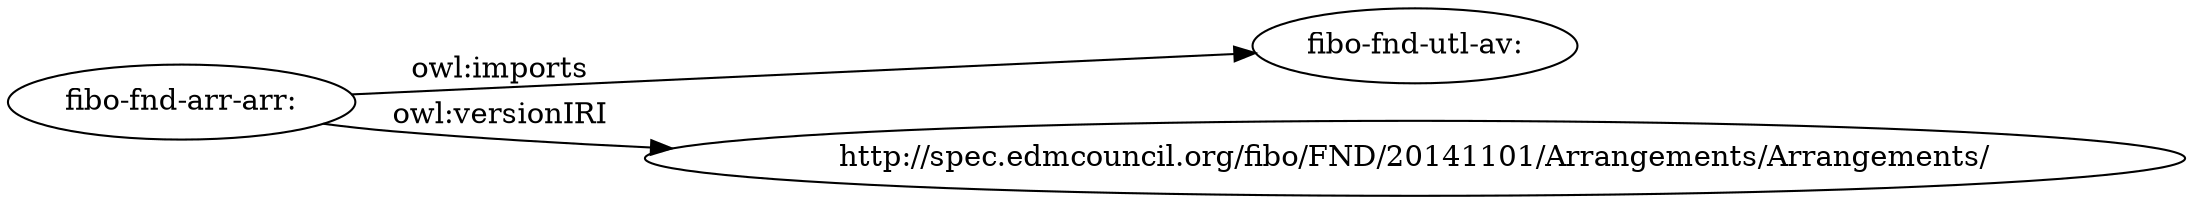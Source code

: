 digraph ar2dtool_diagram { 
rankdir=LR;
size="1501"
	"fibo-fnd-arr-arr:" -> "fibo-fnd-utl-av:" [ label = "owl:imports" ];
	"fibo-fnd-arr-arr:" -> "http://spec.edmcouncil.org/fibo/FND/20141101/Arrangements/Arrangements/" [ label = "owl:versionIRI" ];

}
